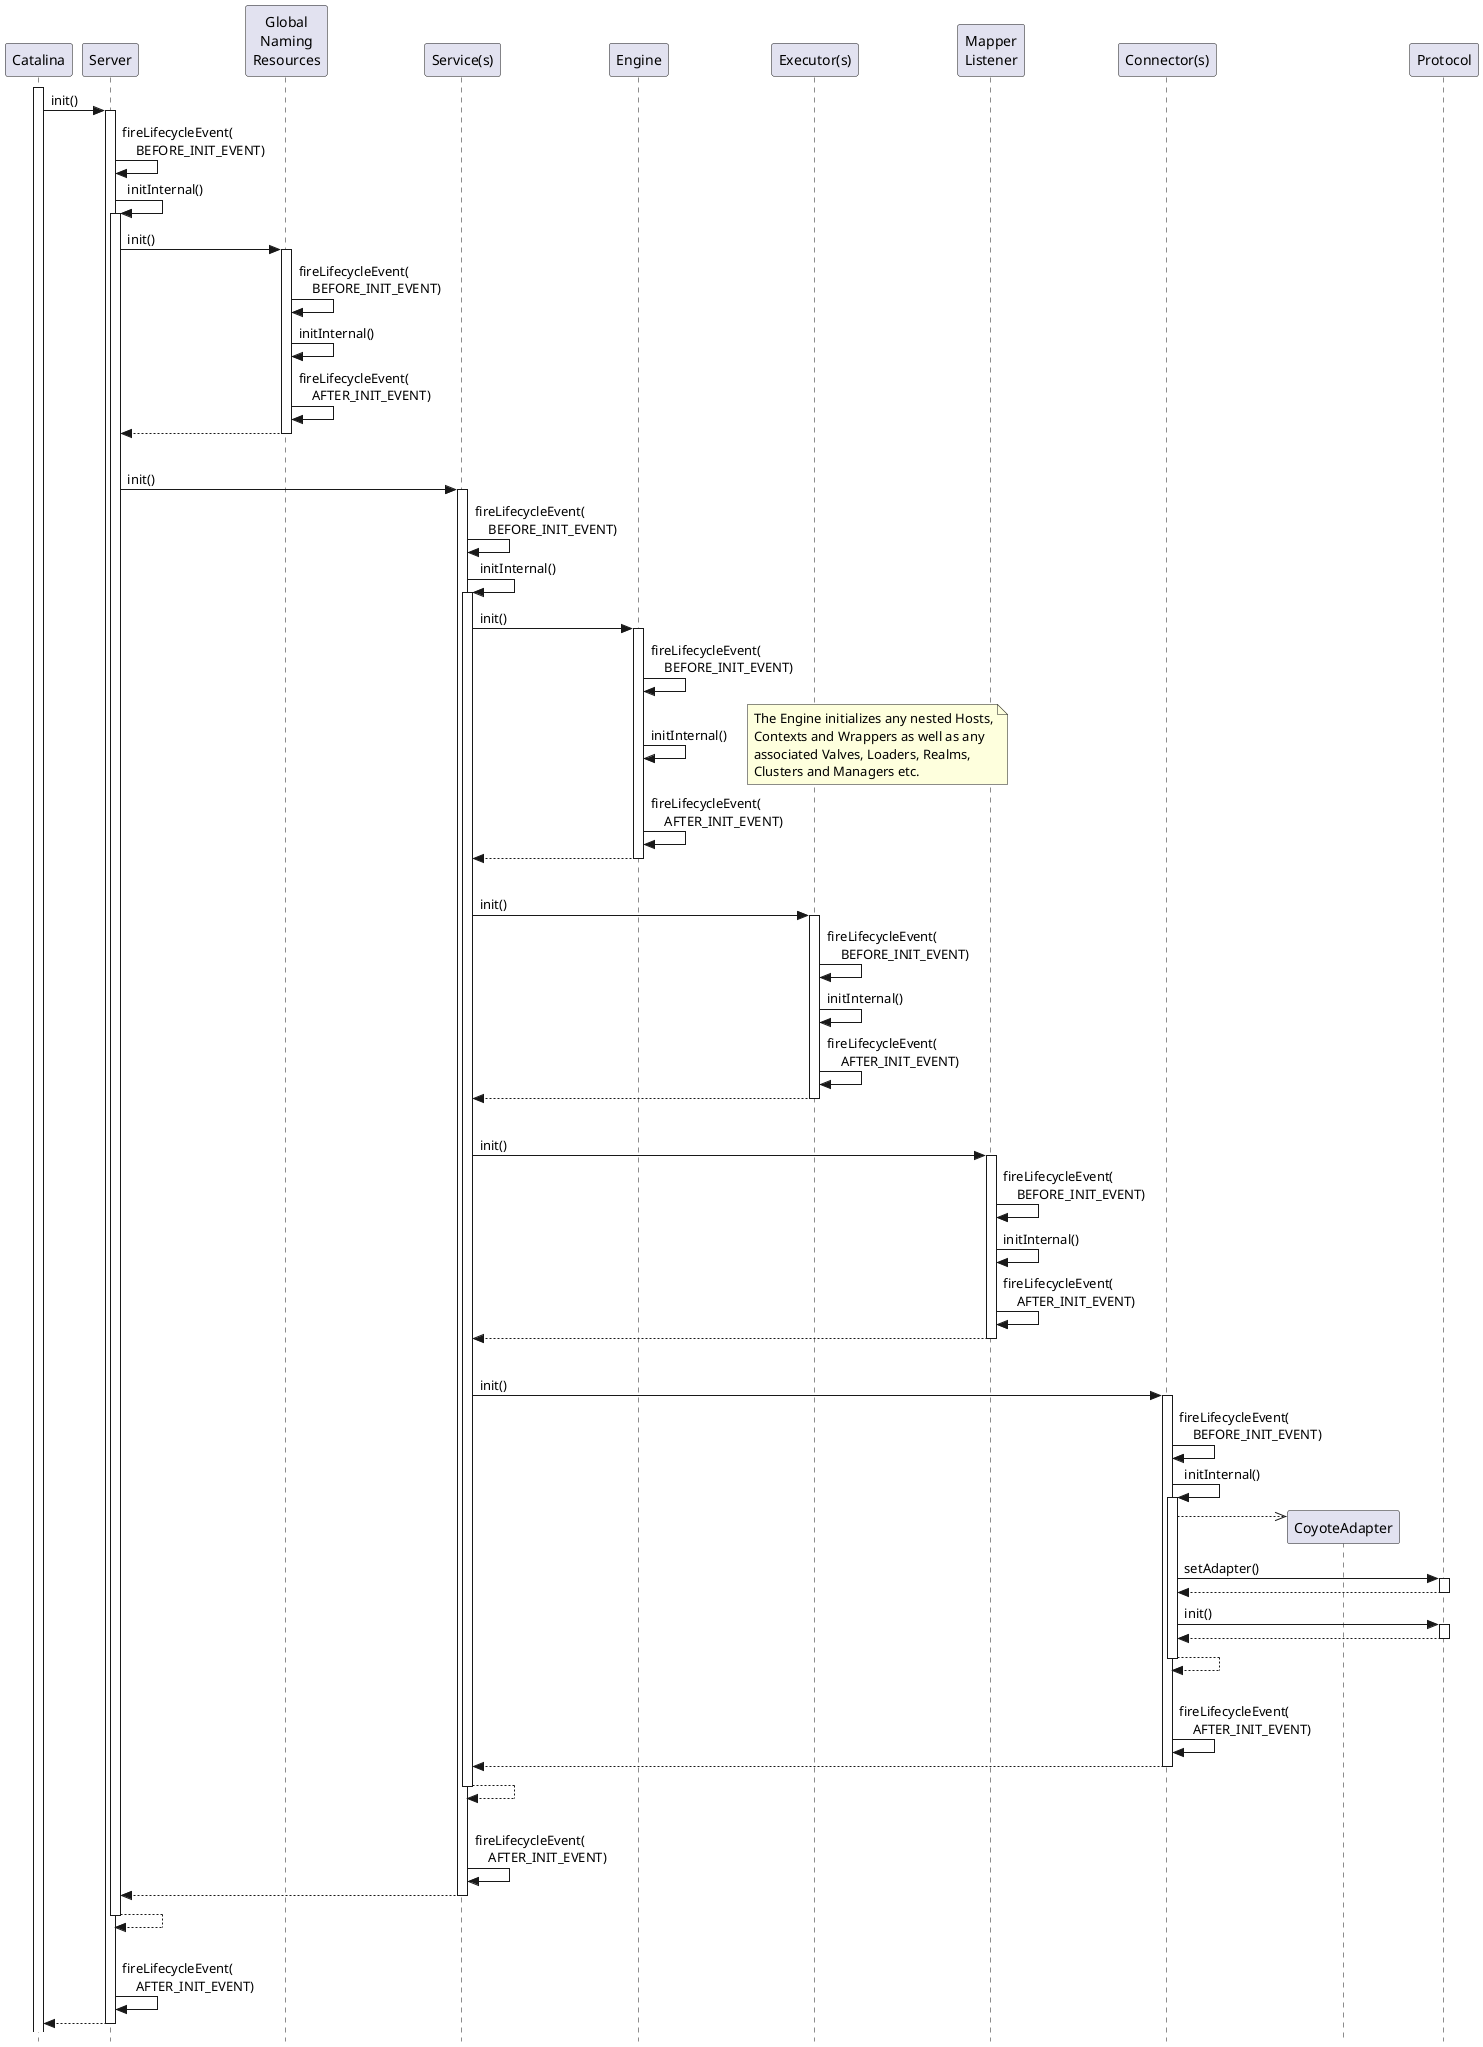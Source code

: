 @startuml

' Licensed to the Apache Software Foundation (ASF) under one or more
' contributor license agreements.  See the NOTICE file distributed with
' this work for additional information regarding copyright ownership.
' The ASF licenses this file to You under the Apache License, Version 2.0
' (the "License"); you may not use this file except in compliance with
' the License.  You may obtain a copy of the License at
'
'     http://www.apache.org/licenses/LICENSE-2.0
'
' Unless required by applicable law or agreed to in writing, software
' distributed under the License is distributed on an "AS IS" BASIS,
' WITHOUT WARRANTIES OR CONDITIONS OF ANY KIND, either express or implied.
' See the License for the specific language governing permissions and
' limitations under the License.

hide footbox
skinparam style strictuml

activate Catalina

Catalina -> Server ++: init()

Server -> Server: fireLifecycleEvent(\n    BEFORE_INIT_EVENT)

Server -> Server ++: initInternal()

Server -> "Global\nNaming\nResources" as GNR ++: init()
GNR -> GNR: fireLifecycleEvent(\n    BEFORE_INIT_EVENT)
GNR -> GNR: initInternal()
GNR -> GNR: fireLifecycleEvent(\n    AFTER_INIT_EVENT)
return

|||
Server -> "Service(s)" as Services ++: init()

Services -> Services: fireLifecycleEvent(\n    BEFORE_INIT_EVENT)

Services -> Services ++: initInternal()

Services -> Engine ++: init()
Engine -> Engine: fireLifecycleEvent(\n    BEFORE_INIT_EVENT)
Engine -> Engine: initInternal()
note right
The Engine initializes any nested Hosts,
Contexts and Wrappers as well as any
associated Valves, Loaders, Realms,
Clusters and Managers etc.
end note
Engine -> Engine: fireLifecycleEvent(\n    AFTER_INIT_EVENT)
return

|||
Services -> "Executor(s)" as Executors ++: init()
Executors -> Executors: fireLifecycleEvent(\n    BEFORE_INIT_EVENT)
Executors -> Executors: initInternal()
Executors -> Executors: fireLifecycleEvent(\n    AFTER_INIT_EVENT)
return

|||
Services -> "Mapper\nListener" as MapperListener ++: init()
MapperListener -> MapperListener: fireLifecycleEvent(\n    BEFORE_INIT_EVENT)
MapperListener -> MapperListener: initInternal()
MapperListener -> MapperListener: fireLifecycleEvent(\n    AFTER_INIT_EVENT)
return

|||
Services -> "Connector(s)" as Connectors ++: init()

Connectors -> Connectors: fireLifecycleEvent(\n    BEFORE_INIT_EVENT)

Connectors -> Connectors ++: initInternal()

Connectors -->> CoyoteAdapter **

Connectors -> Protocol ++: setAdapter()
return

Connectors -> Protocol ++: init()
return

return

|||
Connectors -> Connectors: fireLifecycleEvent(\n    AFTER_INIT_EVENT)

return

return

|||
Services -> Services: fireLifecycleEvent(\n    AFTER_INIT_EVENT)

return

return

|||
Server -> Server: fireLifecycleEvent(\n    AFTER_INIT_EVENT)

return
@enduml
